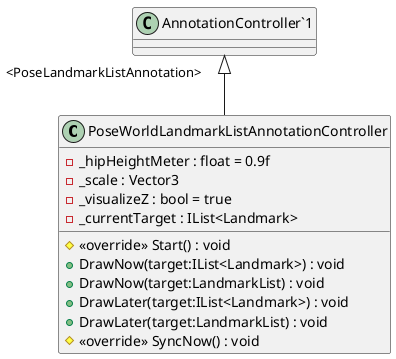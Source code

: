 @startuml
class PoseWorldLandmarkListAnnotationController {
    - _hipHeightMeter : float = 0.9f
    - _scale : Vector3
    - _visualizeZ : bool = true
    - _currentTarget : IList<Landmark>
    # <<override>> Start() : void
    + DrawNow(target:IList<Landmark>) : void
    + DrawNow(target:LandmarkList) : void
    + DrawLater(target:IList<Landmark>) : void
    + DrawLater(target:LandmarkList) : void
    # <<override>> SyncNow() : void
}
"AnnotationController`1" "<PoseLandmarkListAnnotation>" <|-- PoseWorldLandmarkListAnnotationController
@enduml
